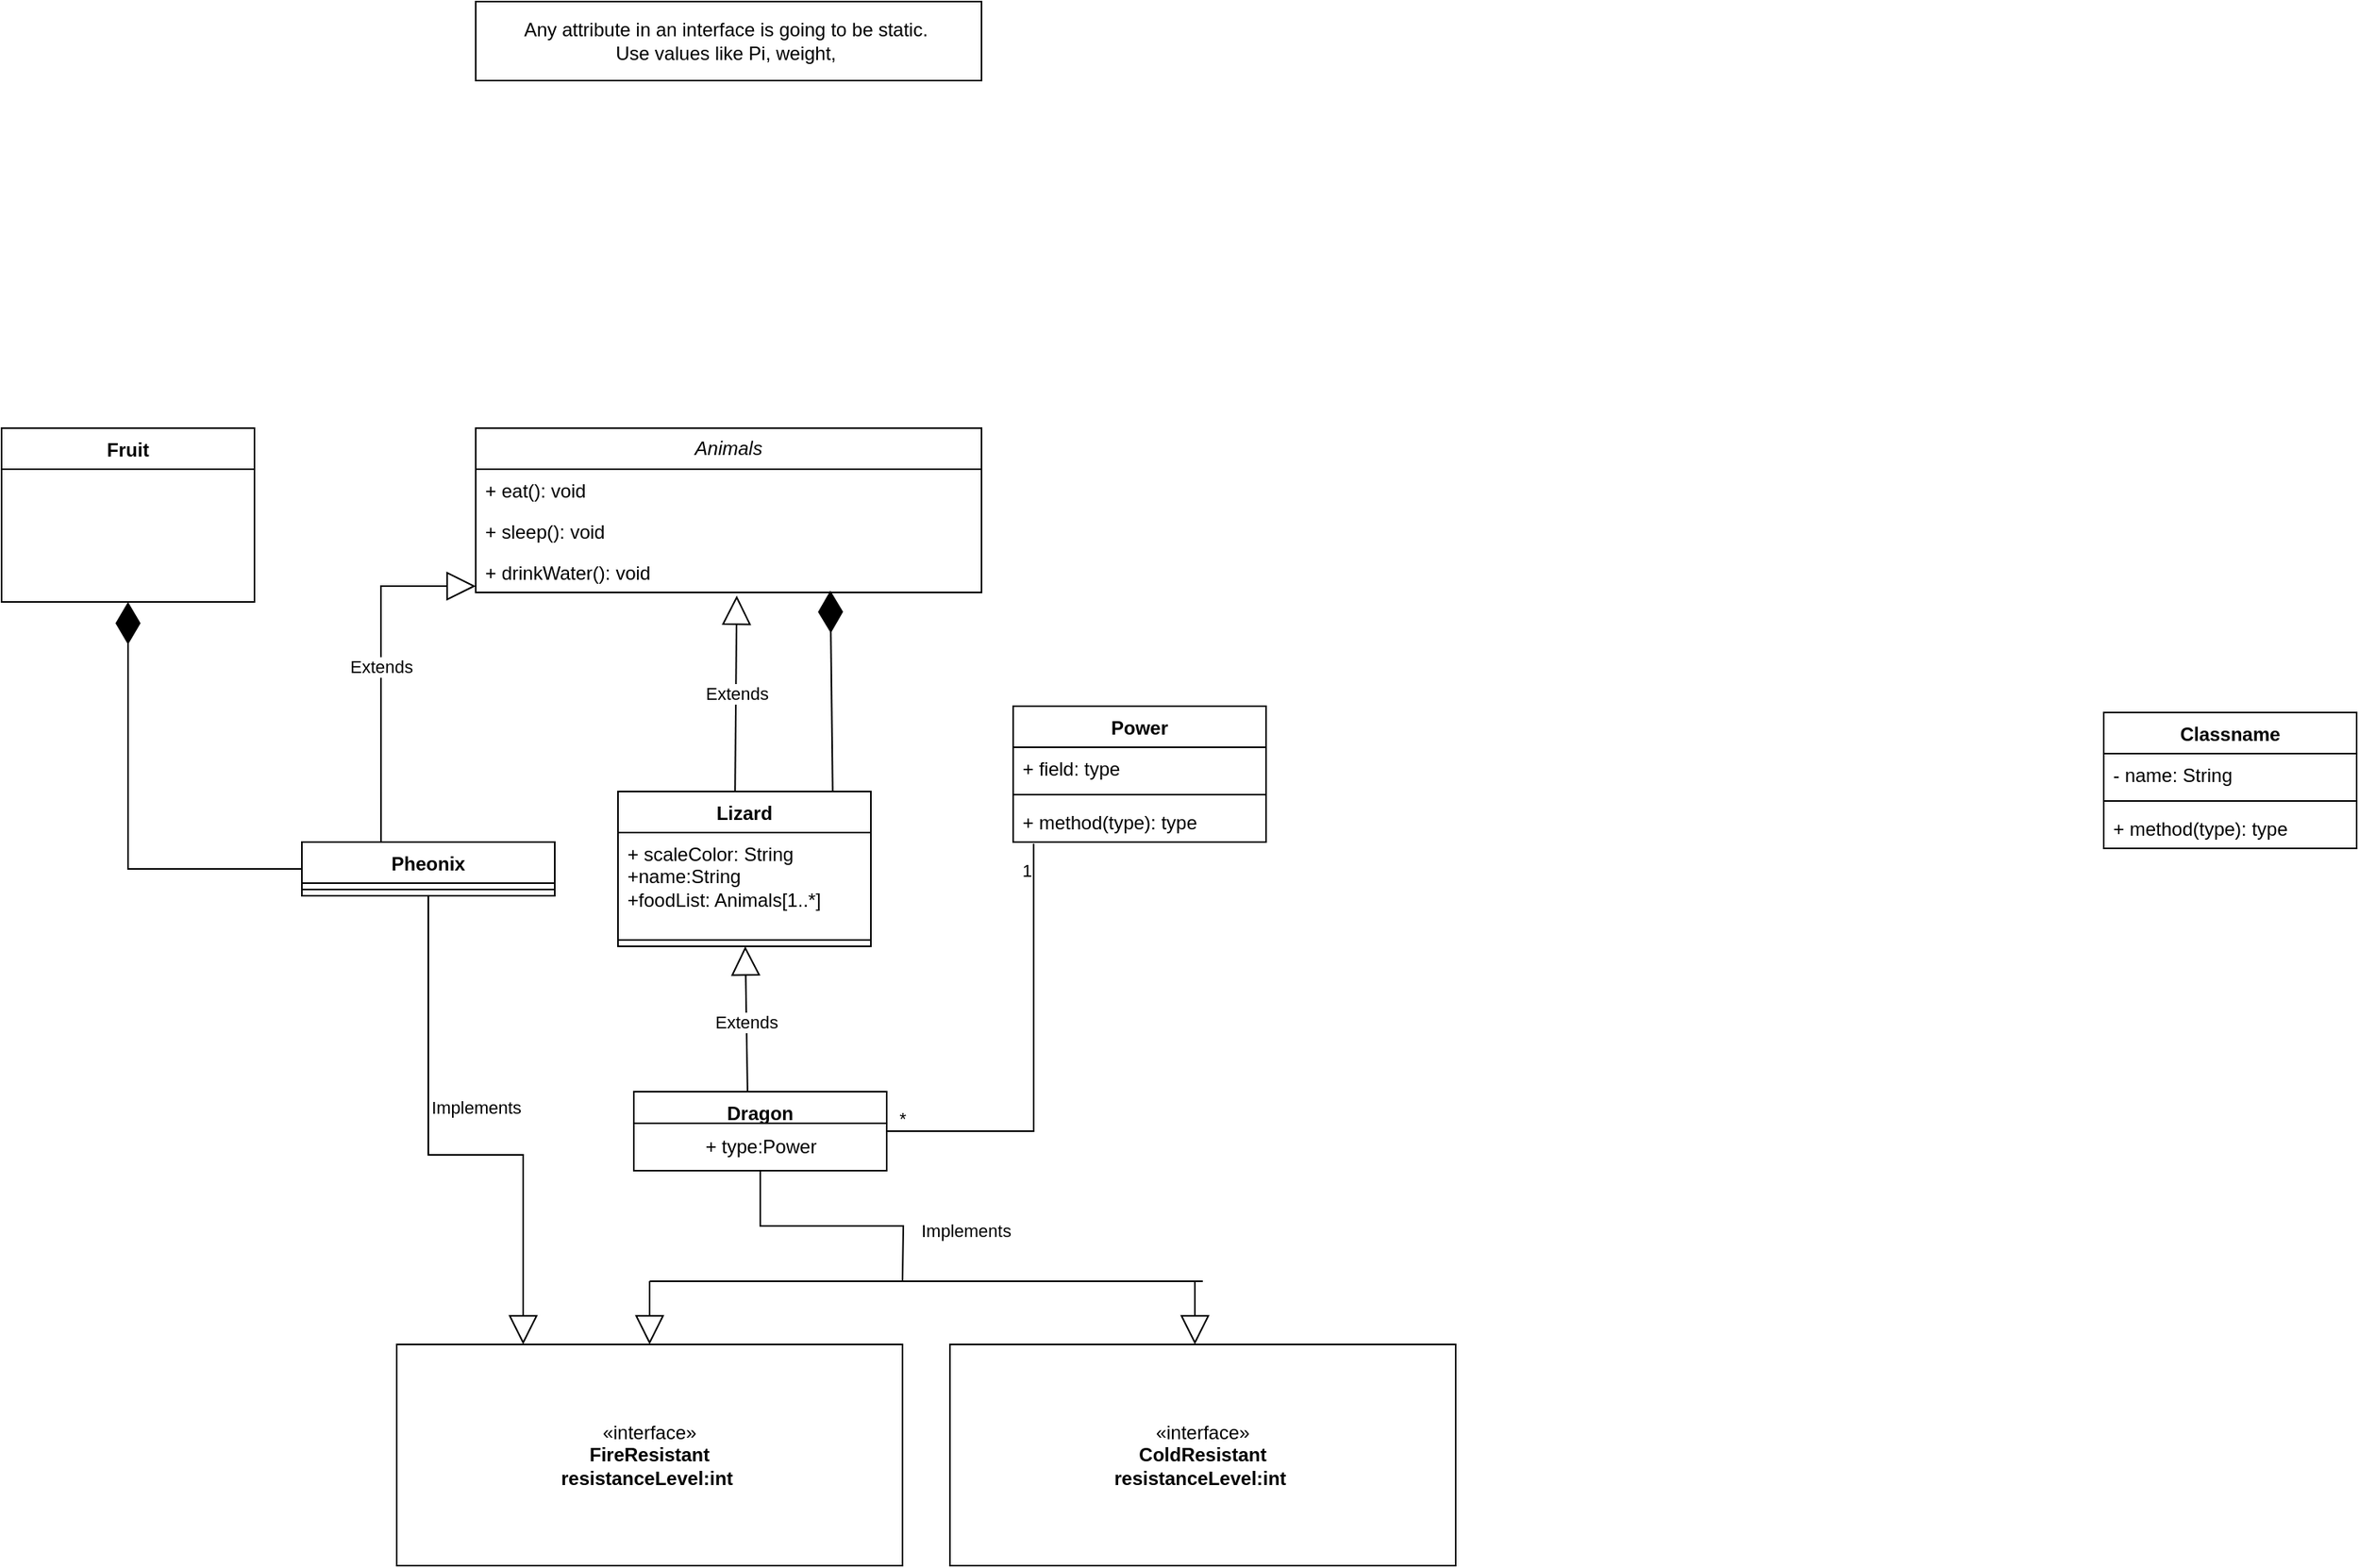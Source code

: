 <mxfile version="26.1.3">
  <diagram id="C5RBs43oDa-KdzZeNtuy" name="Page-1">
    <mxGraphModel dx="1539" dy="771" grid="1" gridSize="10" guides="1" tooltips="1" connect="1" arrows="1" fold="1" page="1" pageScale="1" pageWidth="827" pageHeight="1169" math="0" shadow="0">
      <root>
        <mxCell id="WIyWlLk6GJQsqaUBKTNV-0" />
        <mxCell id="WIyWlLk6GJQsqaUBKTNV-1" parent="WIyWlLk6GJQsqaUBKTNV-0" />
        <mxCell id="R_T4-rv6BssqhpsliwUH-0" value="«interface»&lt;br&gt;&lt;b&gt;FireResistant&lt;/b&gt;&lt;div&gt;&lt;b&gt;resistanceLevel:int&amp;nbsp;&lt;/b&gt;&lt;/div&gt;" style="html=1;whiteSpace=wrap;" vertex="1" parent="WIyWlLk6GJQsqaUBKTNV-1">
          <mxGeometry x="10" y="860" width="320" height="140" as="geometry" />
        </mxCell>
        <mxCell id="R_T4-rv6BssqhpsliwUH-1" value="Any attribute in an interface is going to be static.&amp;nbsp;&lt;div&gt;Use values like Pi, weight,&amp;nbsp;&lt;/div&gt;" style="html=1;whiteSpace=wrap;" vertex="1" parent="WIyWlLk6GJQsqaUBKTNV-1">
          <mxGeometry x="60" y="10" width="320" height="50" as="geometry" />
        </mxCell>
        <mxCell id="R_T4-rv6BssqhpsliwUH-2" value="«interface»&lt;br&gt;&lt;b&gt;ColdResistant&lt;/b&gt;&lt;div&gt;&lt;b&gt;resistanceLevel:int&amp;nbsp;&lt;/b&gt;&lt;/div&gt;" style="html=1;whiteSpace=wrap;" vertex="1" parent="WIyWlLk6GJQsqaUBKTNV-1">
          <mxGeometry x="360" y="860" width="320" height="140" as="geometry" />
        </mxCell>
        <mxCell id="R_T4-rv6BssqhpsliwUH-3" value="&lt;i&gt;Animals&lt;/i&gt;" style="swimlane;fontStyle=0;childLayout=stackLayout;horizontal=1;startSize=26;fillColor=none;horizontalStack=0;resizeParent=1;resizeParentMax=0;resizeLast=0;collapsible=1;marginBottom=0;whiteSpace=wrap;html=1;" vertex="1" parent="WIyWlLk6GJQsqaUBKTNV-1">
          <mxGeometry x="60" y="280" width="320" height="104" as="geometry" />
        </mxCell>
        <mxCell id="R_T4-rv6BssqhpsliwUH-4" value="+ eat(): void" style="text;strokeColor=none;fillColor=none;align=left;verticalAlign=top;spacingLeft=4;spacingRight=4;overflow=hidden;rotatable=0;points=[[0,0.5],[1,0.5]];portConstraint=eastwest;whiteSpace=wrap;html=1;" vertex="1" parent="R_T4-rv6BssqhpsliwUH-3">
          <mxGeometry y="26" width="320" height="26" as="geometry" />
        </mxCell>
        <mxCell id="R_T4-rv6BssqhpsliwUH-5" value="+ sleep(): void" style="text;strokeColor=none;fillColor=none;align=left;verticalAlign=top;spacingLeft=4;spacingRight=4;overflow=hidden;rotatable=0;points=[[0,0.5],[1,0.5]];portConstraint=eastwest;whiteSpace=wrap;html=1;" vertex="1" parent="R_T4-rv6BssqhpsliwUH-3">
          <mxGeometry y="52" width="320" height="26" as="geometry" />
        </mxCell>
        <mxCell id="R_T4-rv6BssqhpsliwUH-6" value="+ drinkWater(): void" style="text;strokeColor=none;fillColor=none;align=left;verticalAlign=top;spacingLeft=4;spacingRight=4;overflow=hidden;rotatable=0;points=[[0,0.5],[1,0.5]];portConstraint=eastwest;whiteSpace=wrap;html=1;" vertex="1" parent="R_T4-rv6BssqhpsliwUH-3">
          <mxGeometry y="78" width="320" height="26" as="geometry" />
        </mxCell>
        <mxCell id="R_T4-rv6BssqhpsliwUH-7" value="Extends" style="endArrow=block;endSize=16;endFill=0;html=1;rounded=0;entryX=0.516;entryY=1.077;entryDx=0;entryDy=0;entryPerimeter=0;exitX=0.463;exitY=0;exitDx=0;exitDy=0;exitPerimeter=0;" edge="1" parent="WIyWlLk6GJQsqaUBKTNV-1" source="R_T4-rv6BssqhpsliwUH-8" target="R_T4-rv6BssqhpsliwUH-6">
          <mxGeometry width="160" relative="1" as="geometry">
            <mxPoint x="225" y="510" as="sourcePoint" />
            <mxPoint x="370" y="420" as="targetPoint" />
            <mxPoint as="offset" />
          </mxGeometry>
        </mxCell>
        <mxCell id="R_T4-rv6BssqhpsliwUH-8" value="Lizard" style="swimlane;fontStyle=1;align=center;verticalAlign=top;childLayout=stackLayout;horizontal=1;startSize=26;horizontalStack=0;resizeParent=1;resizeParentMax=0;resizeLast=0;collapsible=1;marginBottom=0;whiteSpace=wrap;html=1;" vertex="1" parent="WIyWlLk6GJQsqaUBKTNV-1">
          <mxGeometry x="150" y="510" width="160" height="98" as="geometry" />
        </mxCell>
        <mxCell id="R_T4-rv6BssqhpsliwUH-9" value="+ scaleColor: String&lt;div&gt;+name:String&amp;nbsp;&lt;/div&gt;&lt;div&gt;+foodList: Animals[1..*]&lt;/div&gt;" style="text;strokeColor=none;fillColor=none;align=left;verticalAlign=top;spacingLeft=4;spacingRight=4;overflow=hidden;rotatable=0;points=[[0,0.5],[1,0.5]];portConstraint=eastwest;whiteSpace=wrap;html=1;" vertex="1" parent="R_T4-rv6BssqhpsliwUH-8">
          <mxGeometry y="26" width="160" height="64" as="geometry" />
        </mxCell>
        <mxCell id="R_T4-rv6BssqhpsliwUH-10" value="" style="line;strokeWidth=1;fillColor=none;align=left;verticalAlign=middle;spacingTop=-1;spacingLeft=3;spacingRight=3;rotatable=0;labelPosition=right;points=[];portConstraint=eastwest;strokeColor=inherit;" vertex="1" parent="R_T4-rv6BssqhpsliwUH-8">
          <mxGeometry y="90" width="160" height="8" as="geometry" />
        </mxCell>
        <mxCell id="R_T4-rv6BssqhpsliwUH-12" value="Extends" style="endArrow=block;endSize=16;endFill=0;html=1;rounded=0;entryX=0.516;entryY=1.077;entryDx=0;entryDy=0;entryPerimeter=0;exitX=0.45;exitY=0.06;exitDx=0;exitDy=0;exitPerimeter=0;" edge="1" parent="WIyWlLk6GJQsqaUBKTNV-1" source="R_T4-rv6BssqhpsliwUH-13">
          <mxGeometry width="160" relative="1" as="geometry">
            <mxPoint x="229.5" y="732" as="sourcePoint" />
            <mxPoint x="230.5" y="608" as="targetPoint" />
            <mxPoint as="offset" />
          </mxGeometry>
        </mxCell>
        <mxCell id="R_T4-rv6BssqhpsliwUH-13" value="Dragon" style="swimlane;fontStyle=1;align=center;verticalAlign=top;childLayout=stackLayout;horizontal=1;startSize=20;horizontalStack=0;resizeParent=1;resizeParentMax=0;resizeLast=0;collapsible=1;marginBottom=0;whiteSpace=wrap;html=1;" vertex="1" parent="WIyWlLk6GJQsqaUBKTNV-1">
          <mxGeometry x="160" y="700" width="160" height="50" as="geometry" />
        </mxCell>
        <mxCell id="R_T4-rv6BssqhpsliwUH-44" value="+ type:Power" style="text;html=1;align=center;verticalAlign=middle;resizable=0;points=[];autosize=1;strokeColor=none;fillColor=none;" vertex="1" parent="R_T4-rv6BssqhpsliwUH-13">
          <mxGeometry y="20" width="160" height="30" as="geometry" />
        </mxCell>
        <mxCell id="R_T4-rv6BssqhpsliwUH-16" value="" style="endArrow=block;endSize=16;endFill=0;html=1;rounded=0;entryX=0.5;entryY=0;entryDx=0;entryDy=0;" edge="1" parent="WIyWlLk6GJQsqaUBKTNV-1" target="R_T4-rv6BssqhpsliwUH-0">
          <mxGeometry x="-1" y="91" width="160" relative="1" as="geometry">
            <mxPoint x="170" y="820" as="sourcePoint" />
            <mxPoint x="400" y="840" as="targetPoint" />
            <mxPoint x="-1" y="-10" as="offset" />
          </mxGeometry>
        </mxCell>
        <mxCell id="R_T4-rv6BssqhpsliwUH-17" value="" style="endArrow=block;endSize=16;endFill=0;html=1;rounded=0;entryX=0.5;entryY=0;entryDx=0;entryDy=0;" edge="1" parent="WIyWlLk6GJQsqaUBKTNV-1">
          <mxGeometry x="-1" y="91" width="160" relative="1" as="geometry">
            <mxPoint x="515" y="820" as="sourcePoint" />
            <mxPoint x="515" y="860" as="targetPoint" />
            <mxPoint x="-1" y="-10" as="offset" />
          </mxGeometry>
        </mxCell>
        <mxCell id="R_T4-rv6BssqhpsliwUH-18" value="" style="endArrow=none;html=1;edgeStyle=orthogonalEdgeStyle;rounded=0;" edge="1" parent="WIyWlLk6GJQsqaUBKTNV-1">
          <mxGeometry relative="1" as="geometry">
            <mxPoint x="170" y="820" as="sourcePoint" />
            <mxPoint x="520" y="820" as="targetPoint" />
          </mxGeometry>
        </mxCell>
        <mxCell id="R_T4-rv6BssqhpsliwUH-21" value="" style="endArrow=none;html=1;edgeStyle=orthogonalEdgeStyle;rounded=0;exitX=0.5;exitY=1;exitDx=0;exitDy=0;" edge="1" parent="WIyWlLk6GJQsqaUBKTNV-1" source="R_T4-rv6BssqhpsliwUH-13">
          <mxGeometry relative="1" as="geometry">
            <mxPoint x="270" y="860" as="sourcePoint" />
            <mxPoint x="330" y="820" as="targetPoint" />
          </mxGeometry>
        </mxCell>
        <mxCell id="R_T4-rv6BssqhpsliwUH-22" value="Implements" style="edgeLabel;resizable=0;html=1;align=left;verticalAlign=bottom;" connectable="0" vertex="1" parent="R_T4-rv6BssqhpsliwUH-21">
          <mxGeometry x="-1" relative="1" as="geometry">
            <mxPoint x="100" y="46" as="offset" />
          </mxGeometry>
        </mxCell>
        <mxCell id="R_T4-rv6BssqhpsliwUH-24" value="Extends" style="endArrow=block;endSize=16;endFill=0;html=1;rounded=0;exitX=0.313;exitY=0;exitDx=0;exitDy=0;exitPerimeter=0;" edge="1" parent="WIyWlLk6GJQsqaUBKTNV-1" source="R_T4-rv6BssqhpsliwUH-25">
          <mxGeometry width="160" relative="1" as="geometry">
            <mxPoint x="70" y="508" as="sourcePoint" />
            <mxPoint x="60" y="380" as="targetPoint" />
            <mxPoint as="offset" />
            <Array as="points">
              <mxPoint y="380" />
            </Array>
          </mxGeometry>
        </mxCell>
        <mxCell id="R_T4-rv6BssqhpsliwUH-25" value="Pheonix" style="swimlane;fontStyle=1;align=center;verticalAlign=top;childLayout=stackLayout;horizontal=1;startSize=26;horizontalStack=0;resizeParent=1;resizeParentMax=0;resizeLast=0;collapsible=1;marginBottom=0;whiteSpace=wrap;html=1;" vertex="1" parent="WIyWlLk6GJQsqaUBKTNV-1">
          <mxGeometry x="-50" y="542" width="160" height="34" as="geometry" />
        </mxCell>
        <mxCell id="R_T4-rv6BssqhpsliwUH-26" value="" style="line;strokeWidth=1;fillColor=none;align=left;verticalAlign=middle;spacingTop=-1;spacingLeft=3;spacingRight=3;rotatable=0;labelPosition=right;points=[];portConstraint=eastwest;strokeColor=inherit;" vertex="1" parent="R_T4-rv6BssqhpsliwUH-25">
          <mxGeometry y="26" width="160" height="8" as="geometry" />
        </mxCell>
        <mxCell id="R_T4-rv6BssqhpsliwUH-31" value="Implements" style="endArrow=block;endSize=16;endFill=0;html=1;rounded=0;exitX=0.5;exitY=1;exitDx=0;exitDy=0;entryX=0.25;entryY=0;entryDx=0;entryDy=0;" edge="1" parent="WIyWlLk6GJQsqaUBKTNV-1" source="R_T4-rv6BssqhpsliwUH-25" target="R_T4-rv6BssqhpsliwUH-0">
          <mxGeometry x="0.128" y="30" width="160" relative="1" as="geometry">
            <mxPoint x="10" y="552" as="sourcePoint" />
            <mxPoint x="70" y="390" as="targetPoint" />
            <mxPoint as="offset" />
            <Array as="points">
              <mxPoint x="30" y="740" />
              <mxPoint x="90" y="740" />
            </Array>
          </mxGeometry>
        </mxCell>
        <mxCell id="R_T4-rv6BssqhpsliwUH-32" value="" style="endArrow=diamondThin;endFill=1;endSize=24;html=1;rounded=0;entryX=0.701;entryY=0.955;entryDx=0;entryDy=0;exitX=0.849;exitY=-0.005;exitDx=0;exitDy=0;exitPerimeter=0;entryPerimeter=0;" edge="1" parent="WIyWlLk6GJQsqaUBKTNV-1" target="R_T4-rv6BssqhpsliwUH-6">
          <mxGeometry width="160" relative="1" as="geometry">
            <mxPoint x="285.84" y="510" as="sourcePoint" />
            <mxPoint x="289.12" y="386.648" as="targetPoint" />
          </mxGeometry>
        </mxCell>
        <mxCell id="R_T4-rv6BssqhpsliwUH-38" value="Fruit" style="swimlane;fontStyle=1;align=center;verticalAlign=top;childLayout=stackLayout;horizontal=1;startSize=26;horizontalStack=0;resizeParent=1;resizeParentMax=0;resizeLast=0;collapsible=1;marginBottom=0;whiteSpace=wrap;html=1;" vertex="1" parent="WIyWlLk6GJQsqaUBKTNV-1">
          <mxGeometry x="-240" y="280" width="160" height="110" as="geometry" />
        </mxCell>
        <mxCell id="R_T4-rv6BssqhpsliwUH-43" value="" style="endArrow=diamondThin;endFill=1;endSize=24;html=1;rounded=0;entryX=0.5;entryY=1;entryDx=0;entryDy=0;exitX=0;exitY=0.5;exitDx=0;exitDy=0;" edge="1" parent="WIyWlLk6GJQsqaUBKTNV-1" source="R_T4-rv6BssqhpsliwUH-25" target="R_T4-rv6BssqhpsliwUH-38">
          <mxGeometry width="160" relative="1" as="geometry">
            <mxPoint x="-250" y="490" as="sourcePoint" />
            <mxPoint x="-90" y="490" as="targetPoint" />
            <Array as="points">
              <mxPoint x="-160" y="559" />
            </Array>
          </mxGeometry>
        </mxCell>
        <mxCell id="R_T4-rv6BssqhpsliwUH-45" value="Power&lt;div&gt;&lt;br&gt;&lt;/div&gt;" style="swimlane;fontStyle=1;align=center;verticalAlign=top;childLayout=stackLayout;horizontal=1;startSize=26;horizontalStack=0;resizeParent=1;resizeParentMax=0;resizeLast=0;collapsible=1;marginBottom=0;whiteSpace=wrap;html=1;" vertex="1" parent="WIyWlLk6GJQsqaUBKTNV-1">
          <mxGeometry x="400" y="456" width="160" height="86" as="geometry" />
        </mxCell>
        <mxCell id="R_T4-rv6BssqhpsliwUH-46" value="+ field: type" style="text;strokeColor=none;fillColor=none;align=left;verticalAlign=top;spacingLeft=4;spacingRight=4;overflow=hidden;rotatable=0;points=[[0,0.5],[1,0.5]];portConstraint=eastwest;whiteSpace=wrap;html=1;" vertex="1" parent="R_T4-rv6BssqhpsliwUH-45">
          <mxGeometry y="26" width="160" height="26" as="geometry" />
        </mxCell>
        <mxCell id="R_T4-rv6BssqhpsliwUH-47" value="" style="line;strokeWidth=1;fillColor=none;align=left;verticalAlign=middle;spacingTop=-1;spacingLeft=3;spacingRight=3;rotatable=0;labelPosition=right;points=[];portConstraint=eastwest;strokeColor=inherit;" vertex="1" parent="R_T4-rv6BssqhpsliwUH-45">
          <mxGeometry y="52" width="160" height="8" as="geometry" />
        </mxCell>
        <mxCell id="R_T4-rv6BssqhpsliwUH-48" value="+ method(type): type" style="text;strokeColor=none;fillColor=none;align=left;verticalAlign=top;spacingLeft=4;spacingRight=4;overflow=hidden;rotatable=0;points=[[0,0.5],[1,0.5]];portConstraint=eastwest;whiteSpace=wrap;html=1;" vertex="1" parent="R_T4-rv6BssqhpsliwUH-45">
          <mxGeometry y="60" width="160" height="26" as="geometry" />
        </mxCell>
        <mxCell id="R_T4-rv6BssqhpsliwUH-49" value="" style="endArrow=none;html=1;edgeStyle=orthogonalEdgeStyle;rounded=0;entryX=0.081;entryY=1.038;entryDx=0;entryDy=0;entryPerimeter=0;exitX=1;exitY=0.5;exitDx=0;exitDy=0;" edge="1" parent="WIyWlLk6GJQsqaUBKTNV-1" source="R_T4-rv6BssqhpsliwUH-13" target="R_T4-rv6BssqhpsliwUH-48">
          <mxGeometry relative="1" as="geometry">
            <mxPoint x="170" y="700" as="sourcePoint" />
            <mxPoint x="330" y="700" as="targetPoint" />
          </mxGeometry>
        </mxCell>
        <mxCell id="R_T4-rv6BssqhpsliwUH-50" value="&amp;nbsp; *" style="edgeLabel;resizable=0;html=1;align=left;verticalAlign=bottom;" connectable="0" vertex="1" parent="R_T4-rv6BssqhpsliwUH-49">
          <mxGeometry x="-1" relative="1" as="geometry" />
        </mxCell>
        <mxCell id="R_T4-rv6BssqhpsliwUH-51" value="1" style="edgeLabel;resizable=0;html=1;align=right;verticalAlign=bottom;" connectable="0" vertex="1" parent="R_T4-rv6BssqhpsliwUH-49">
          <mxGeometry x="1" relative="1" as="geometry">
            <mxPoint y="25" as="offset" />
          </mxGeometry>
        </mxCell>
        <mxCell id="R_T4-rv6BssqhpsliwUH-52" value="Classname" style="swimlane;fontStyle=1;align=center;verticalAlign=top;childLayout=stackLayout;horizontal=1;startSize=26;horizontalStack=0;resizeParent=1;resizeParentMax=0;resizeLast=0;collapsible=1;marginBottom=0;whiteSpace=wrap;html=1;" vertex="1" parent="WIyWlLk6GJQsqaUBKTNV-1">
          <mxGeometry x="1090" y="460" width="160" height="86" as="geometry" />
        </mxCell>
        <mxCell id="R_T4-rv6BssqhpsliwUH-53" value="- name: String" style="text;strokeColor=none;fillColor=none;align=left;verticalAlign=top;spacingLeft=4;spacingRight=4;overflow=hidden;rotatable=0;points=[[0,0.5],[1,0.5]];portConstraint=eastwest;whiteSpace=wrap;html=1;" vertex="1" parent="R_T4-rv6BssqhpsliwUH-52">
          <mxGeometry y="26" width="160" height="26" as="geometry" />
        </mxCell>
        <mxCell id="R_T4-rv6BssqhpsliwUH-54" value="" style="line;strokeWidth=1;fillColor=none;align=left;verticalAlign=middle;spacingTop=-1;spacingLeft=3;spacingRight=3;rotatable=0;labelPosition=right;points=[];portConstraint=eastwest;strokeColor=inherit;" vertex="1" parent="R_T4-rv6BssqhpsliwUH-52">
          <mxGeometry y="52" width="160" height="8" as="geometry" />
        </mxCell>
        <mxCell id="R_T4-rv6BssqhpsliwUH-55" value="+ method(type): type" style="text;strokeColor=none;fillColor=none;align=left;verticalAlign=top;spacingLeft=4;spacingRight=4;overflow=hidden;rotatable=0;points=[[0,0.5],[1,0.5]];portConstraint=eastwest;whiteSpace=wrap;html=1;" vertex="1" parent="R_T4-rv6BssqhpsliwUH-52">
          <mxGeometry y="60" width="160" height="26" as="geometry" />
        </mxCell>
      </root>
    </mxGraphModel>
  </diagram>
</mxfile>
